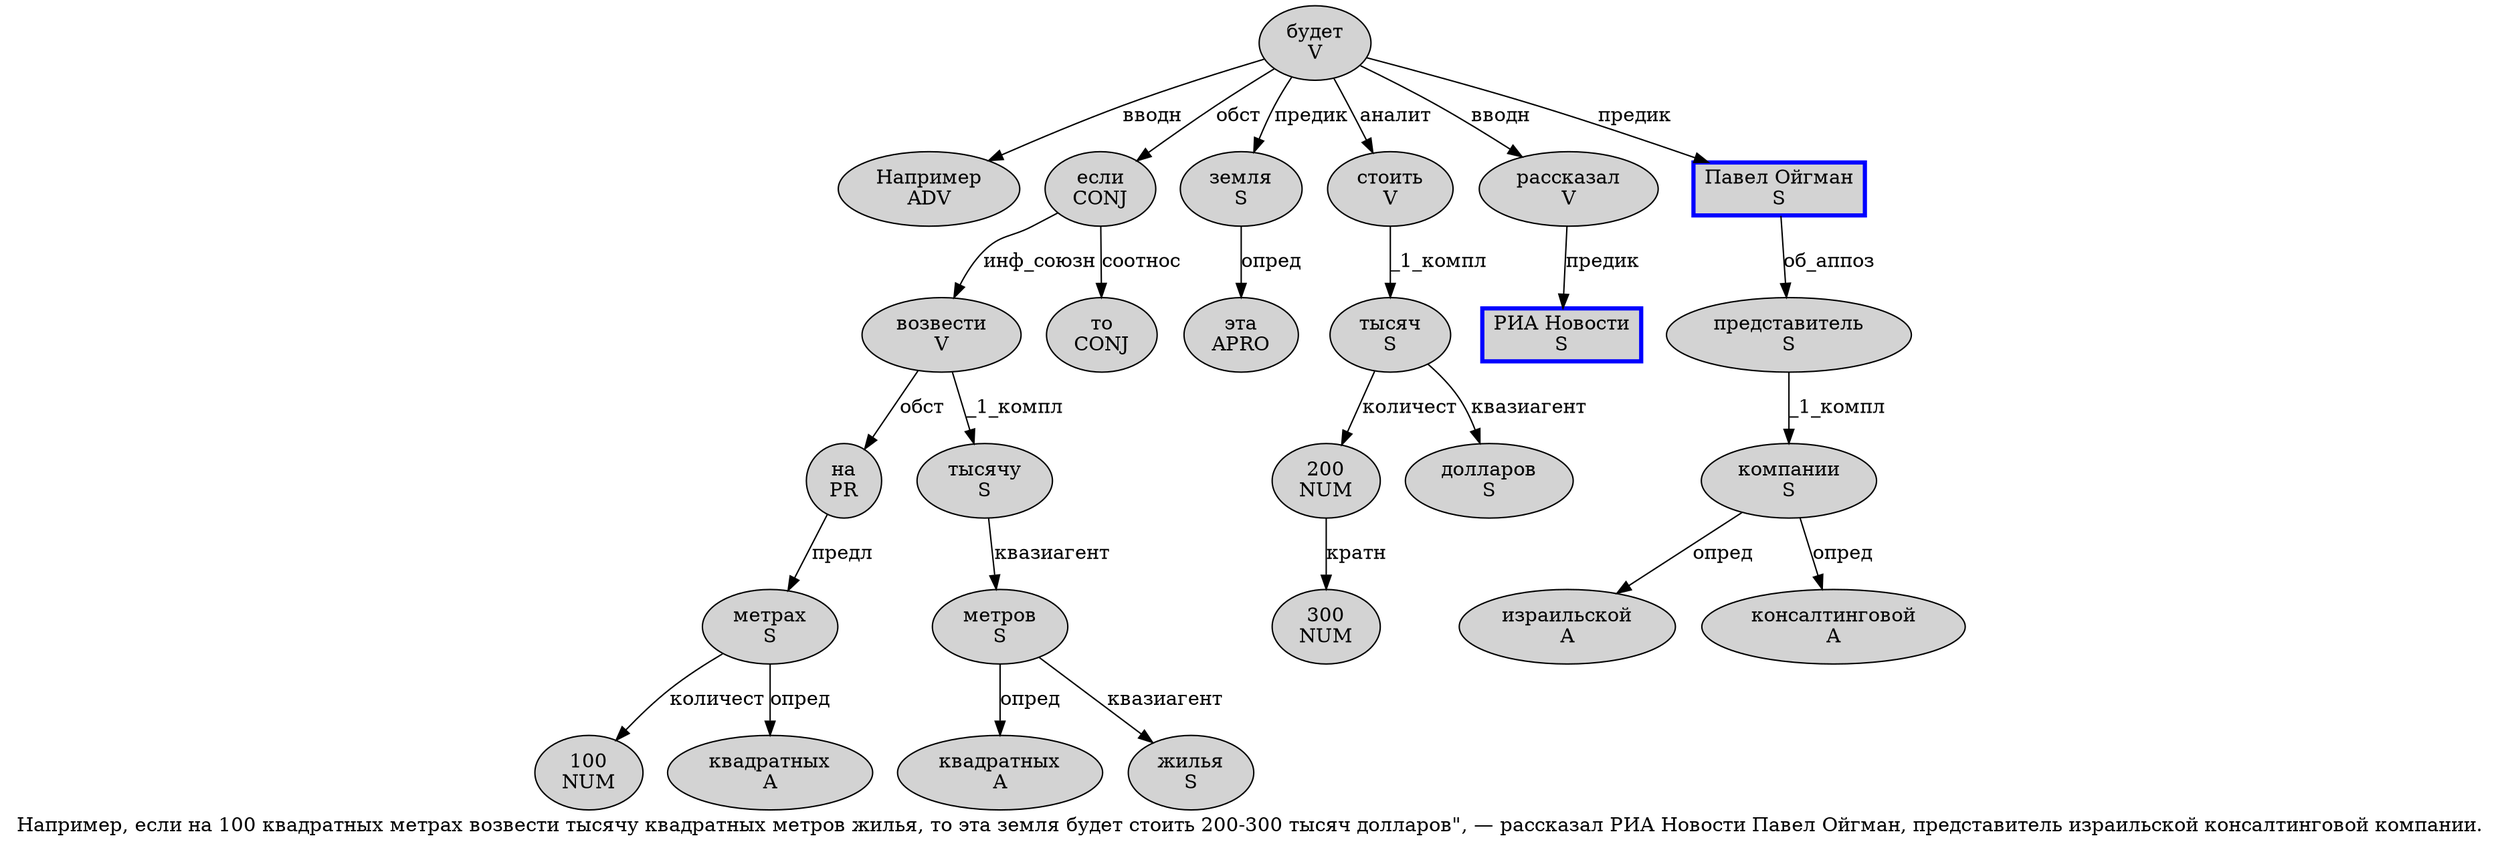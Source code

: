 digraph SENTENCE_235 {
	graph [label="Например, если на 100 квадратных метрах возвести тысячу квадратных метров жилья, то эта земля будет стоить 200-300 тысяч долларов\", — рассказал РИА Новости Павел Ойгман, представитель израильской консалтинговой компании."]
	node [style=filled]
		0 [label="Например
ADV" color="" fillcolor=lightgray penwidth=1 shape=ellipse]
		2 [label="если
CONJ" color="" fillcolor=lightgray penwidth=1 shape=ellipse]
		3 [label="на
PR" color="" fillcolor=lightgray penwidth=1 shape=ellipse]
		4 [label="100
NUM" color="" fillcolor=lightgray penwidth=1 shape=ellipse]
		5 [label="квадратных
A" color="" fillcolor=lightgray penwidth=1 shape=ellipse]
		6 [label="метрах
S" color="" fillcolor=lightgray penwidth=1 shape=ellipse]
		7 [label="возвести
V" color="" fillcolor=lightgray penwidth=1 shape=ellipse]
		8 [label="тысячу
S" color="" fillcolor=lightgray penwidth=1 shape=ellipse]
		9 [label="квадратных
A" color="" fillcolor=lightgray penwidth=1 shape=ellipse]
		10 [label="метров
S" color="" fillcolor=lightgray penwidth=1 shape=ellipse]
		11 [label="жилья
S" color="" fillcolor=lightgray penwidth=1 shape=ellipse]
		13 [label="то
CONJ" color="" fillcolor=lightgray penwidth=1 shape=ellipse]
		14 [label="эта
APRO" color="" fillcolor=lightgray penwidth=1 shape=ellipse]
		15 [label="земля
S" color="" fillcolor=lightgray penwidth=1 shape=ellipse]
		16 [label="будет
V" color="" fillcolor=lightgray penwidth=1 shape=ellipse]
		17 [label="стоить
V" color="" fillcolor=lightgray penwidth=1 shape=ellipse]
		18 [label="200
NUM" color="" fillcolor=lightgray penwidth=1 shape=ellipse]
		20 [label="300
NUM" color="" fillcolor=lightgray penwidth=1 shape=ellipse]
		21 [label="тысяч
S" color="" fillcolor=lightgray penwidth=1 shape=ellipse]
		22 [label="долларов
S" color="" fillcolor=lightgray penwidth=1 shape=ellipse]
		26 [label="рассказал
V" color="" fillcolor=lightgray penwidth=1 shape=ellipse]
		27 [label="РИА Новости
S" color=blue fillcolor=lightgray penwidth=3 shape=box]
		28 [label="Павел Ойгман
S" color=blue fillcolor=lightgray penwidth=3 shape=box]
		30 [label="представитель
S" color="" fillcolor=lightgray penwidth=1 shape=ellipse]
		31 [label="израильской
A" color="" fillcolor=lightgray penwidth=1 shape=ellipse]
		32 [label="консалтинговой
A" color="" fillcolor=lightgray penwidth=1 shape=ellipse]
		33 [label="компании
S" color="" fillcolor=lightgray penwidth=1 shape=ellipse]
			3 -> 6 [label="предл"]
			26 -> 27 [label="предик"]
			2 -> 7 [label="инф_союзн"]
			2 -> 13 [label="соотнос"]
			17 -> 21 [label="_1_компл"]
			18 -> 20 [label="кратн"]
			33 -> 31 [label="опред"]
			33 -> 32 [label="опред"]
			10 -> 9 [label="опред"]
			10 -> 11 [label="квазиагент"]
			15 -> 14 [label="опред"]
			7 -> 3 [label="обст"]
			7 -> 8 [label="_1_компл"]
			16 -> 0 [label="вводн"]
			16 -> 2 [label="обст"]
			16 -> 15 [label="предик"]
			16 -> 17 [label="аналит"]
			16 -> 26 [label="вводн"]
			16 -> 28 [label="предик"]
			6 -> 4 [label="количест"]
			6 -> 5 [label="опред"]
			8 -> 10 [label="квазиагент"]
			28 -> 30 [label="об_аппоз"]
			21 -> 18 [label="количест"]
			21 -> 22 [label="квазиагент"]
			30 -> 33 [label="_1_компл"]
}